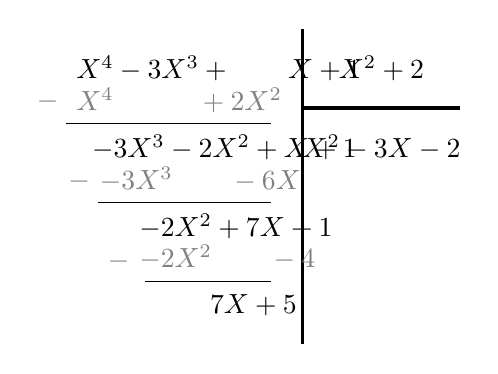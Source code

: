 \begin{tikzpicture}

    \draw[very thick] (0,0)--(2,0);
    \draw[very thick] (0,1)--(0,-3);

       \node at (-3,0.5)[right]  {$X^4-3X^3+ \qquad  X+1$};
       \node at (1,0.5)  {$X^2+2$};
       \node at (1,-0.5)  {$X^2-3X-2$};

       \node[gray] at (-3.0,0.1)[right]  {$X^4  \qquad \quad +2X^2$};
       \node[gray] at (-3.5,0.08)[right]  {$-$};
       \draw (-3,-0.2)--(-0.4,-0.2);

       \node at (-2.8,-0.5)[right]  {$-3X^3-2X^2+X+1$};
       \node[gray] at (-2.7,-0.9)[right]  {$-3X^ 3 \qquad -6X$};
       \node[gray] at (-3.1,-0.93)[right]  {$-$};

       \draw (-2.6,-1.2)--(-0.4,-1.2);
       \node at (-2.2,-1.5)[right]  {$-2X^ 2+7X+1$};


       \node[gray] at (-2.2,-1.9)[right]  {$-2X^ 2 \quad  \quad -4$};
       \node[gray] at (-2.6,-1.95)[right]  {$-$};

       \draw (-2,-2.2)--(-0.4,-2.2);

       \node at (-1.3,-2.5)[right]  {$7X+5$};

%        \beameronly{\only<4>}
%        {
%        \pause
%
%
%        }
\end{tikzpicture}
